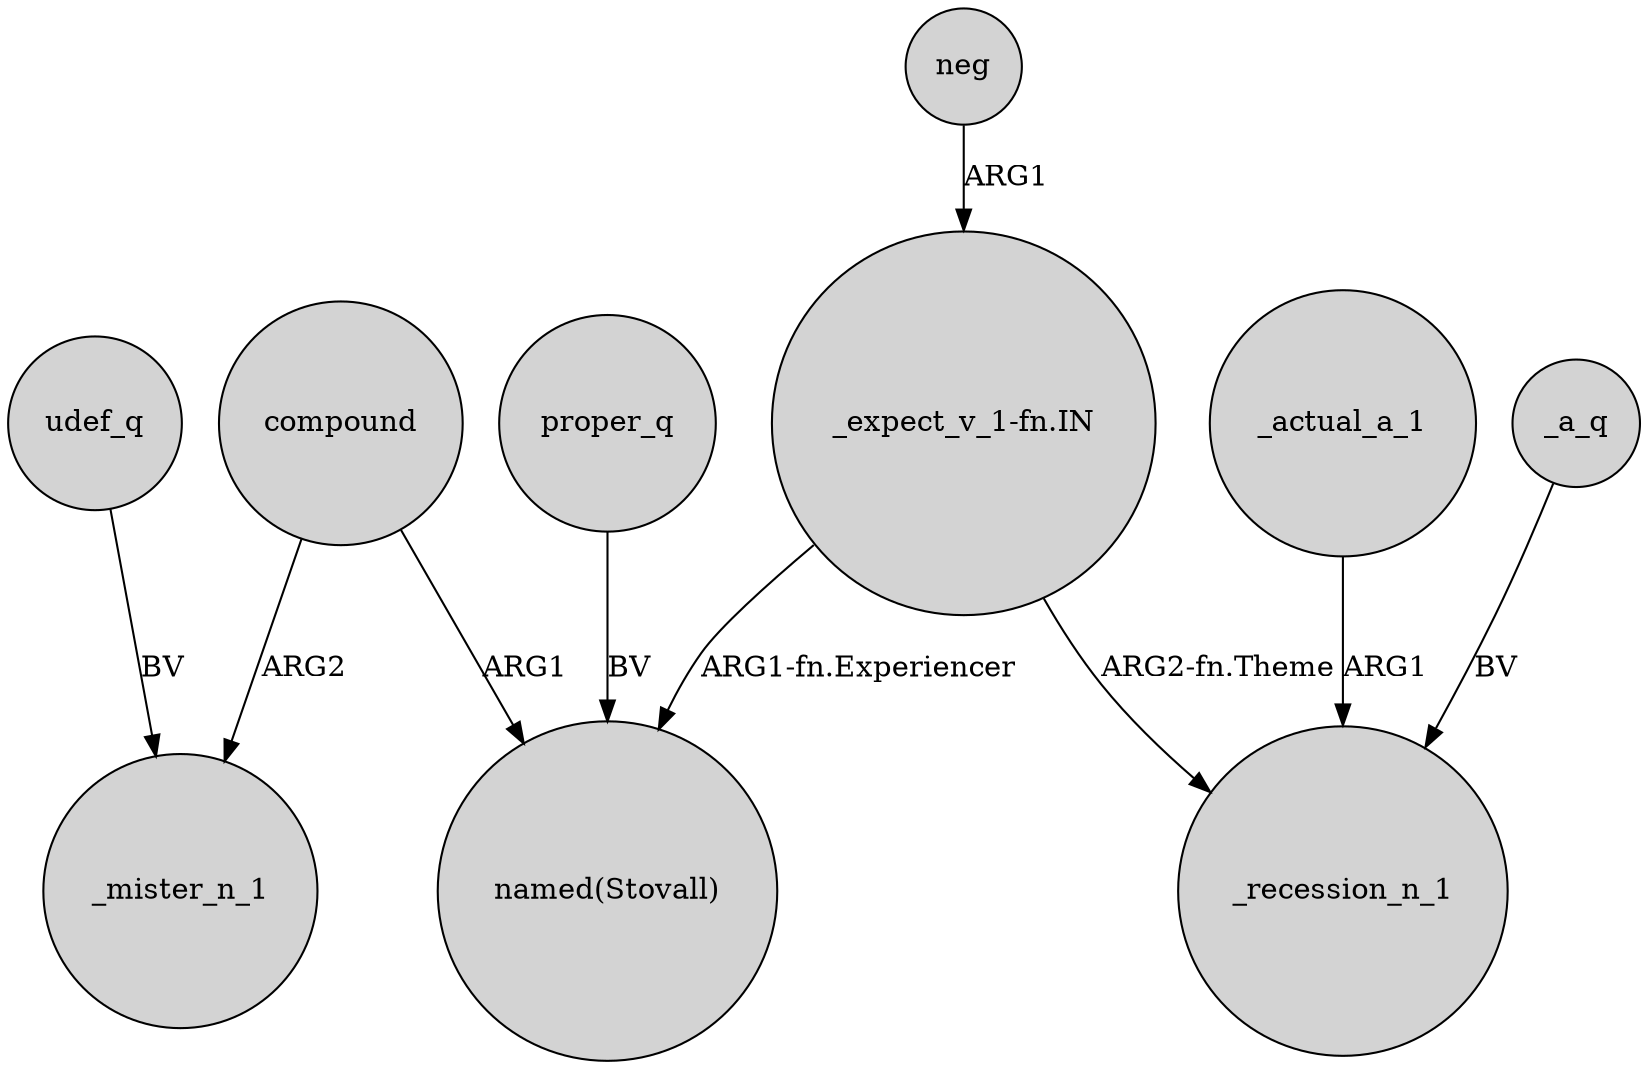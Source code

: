 digraph {
	node [shape=circle style=filled]
	proper_q -> "named(Stovall)" [label=BV]
	udef_q -> _mister_n_1 [label=BV]
	compound -> "named(Stovall)" [label=ARG1]
	"_expect_v_1-fn.IN" -> _recession_n_1 [label="ARG2-fn.Theme"]
	_actual_a_1 -> _recession_n_1 [label=ARG1]
	neg -> "_expect_v_1-fn.IN" [label=ARG1]
	compound -> _mister_n_1 [label=ARG2]
	"_expect_v_1-fn.IN" -> "named(Stovall)" [label="ARG1-fn.Experiencer"]
	_a_q -> _recession_n_1 [label=BV]
}

